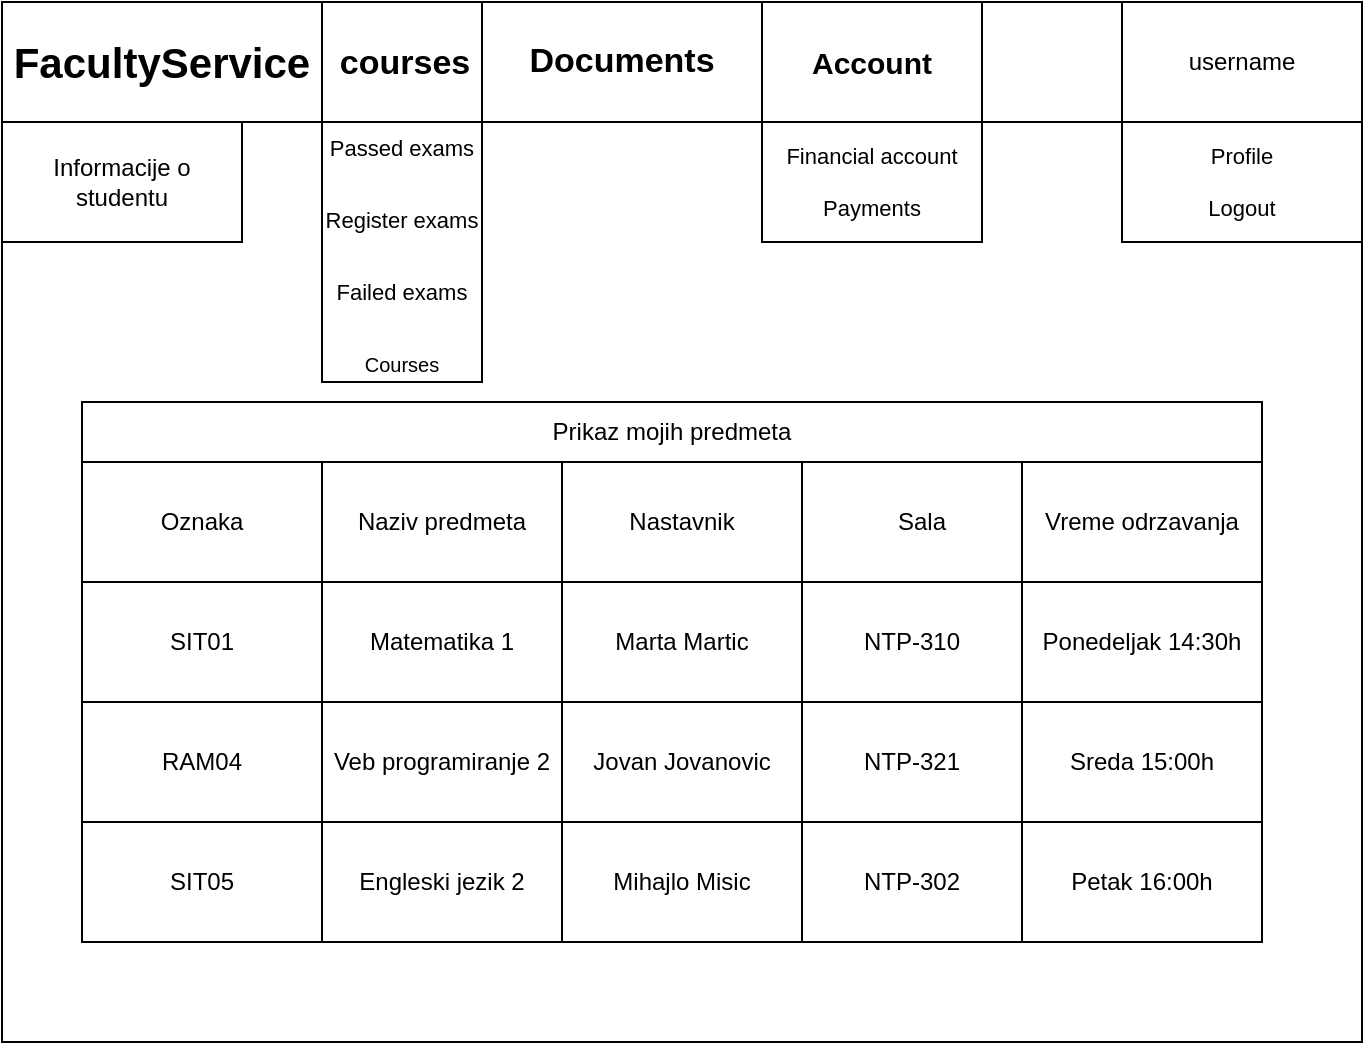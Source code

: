 <mxfile version="13.9.9" type="device"><diagram id="tduyC48xD5vBJLzquOEC" name="Page-1"><mxGraphModel dx="1024" dy="592" grid="1" gridSize="10" guides="1" tooltips="1" connect="1" arrows="1" fold="1" page="1" pageScale="1" pageWidth="850" pageHeight="1100" math="0" shadow="0"><root><mxCell id="0"/><mxCell id="1" parent="0"/><mxCell id="tqLKnSxhAWn-3I9Qmv0B-1" value="Prikaz svih predmeta" style="rounded=0;whiteSpace=wrap;html=1;" parent="1" vertex="1"><mxGeometry x="70" y="70" width="680" height="520" as="geometry"/></mxCell><mxCell id="tqLKnSxhAWn-3I9Qmv0B-2" value="" style="rounded=0;whiteSpace=wrap;html=1;" parent="1" vertex="1"><mxGeometry x="70" y="70" width="680" height="60" as="geometry"/></mxCell><mxCell id="tqLKnSxhAWn-3I9Qmv0B-4" value="" style="rounded=0;whiteSpace=wrap;html=1;" parent="1" vertex="1"><mxGeometry x="230" y="70" width="100" height="60" as="geometry"/></mxCell><mxCell id="tqLKnSxhAWn-3I9Qmv0B-5" value="&lt;b&gt;&lt;font style=&quot;font-size: 17px&quot;&gt;Documents&lt;/font&gt;&lt;/b&gt;" style="rounded=0;whiteSpace=wrap;html=1;" parent="1" vertex="1"><mxGeometry x="310" y="70" width="140" height="60" as="geometry"/></mxCell><mxCell id="tqLKnSxhAWn-3I9Qmv0B-6" value="Account" style="rounded=0;whiteSpace=wrap;html=1;fontStyle=1;fontSize=15;" parent="1" vertex="1"><mxGeometry x="450" y="70" width="110" height="60" as="geometry"/></mxCell><mxCell id="tqLKnSxhAWn-3I9Qmv0B-7" value="username" style="rounded=0;whiteSpace=wrap;html=1;" parent="1" vertex="1"><mxGeometry x="630" y="70" width="120" height="60" as="geometry"/></mxCell><mxCell id="tqLKnSxhAWn-3I9Qmv0B-8" value="&lt;b&gt;&lt;font style=&quot;font-size: 21px&quot;&gt;FacultyService&lt;/font&gt;&lt;/b&gt;" style="text;html=1;strokeColor=none;fillColor=none;align=center;verticalAlign=middle;whiteSpace=wrap;rounded=0;" parent="1" vertex="1"><mxGeometry x="70" y="90.25" width="160" height="19.5" as="geometry"/></mxCell><mxCell id="tqLKnSxhAWn-3I9Qmv0B-9" value="&lt;b&gt;&lt;font style=&quot;font-size: 17px&quot;&gt;courses&lt;/font&gt;&lt;/b&gt;" style="text;html=1;strokeColor=none;fillColor=none;align=center;verticalAlign=middle;whiteSpace=wrap;rounded=0;" parent="1" vertex="1"><mxGeometry x="250" y="90.25" width="42.5" height="21" as="geometry"/></mxCell><mxCell id="tqLKnSxhAWn-3I9Qmv0B-13" value="&lt;font style=&quot;font-size: 11px&quot;&gt;Passed exams&lt;br&gt;&lt;br&gt;&lt;/font&gt;&lt;font style=&quot;font-size: 11px&quot;&gt;Register exams&lt;br&gt;&lt;br&gt;&lt;/font&gt;&lt;font style=&quot;font-size: 11px&quot;&gt;Failed exams&lt;br&gt;&lt;br&gt;&lt;/font&gt;&lt;font size=&quot;1&quot;&gt;Courses&lt;/font&gt;" style="rounded=0;whiteSpace=wrap;html=1;fontSize=15;align=center;" parent="1" vertex="1"><mxGeometry x="230" y="130" width="80" height="130" as="geometry"/></mxCell><mxCell id="tqLKnSxhAWn-3I9Qmv0B-14" value="Financial account&lt;br&gt;&lt;br&gt;Payments" style="rounded=0;whiteSpace=wrap;html=1;fontSize=11;" parent="1" vertex="1"><mxGeometry x="450" y="130" width="110" height="60" as="geometry"/></mxCell><mxCell id="tqLKnSxhAWn-3I9Qmv0B-15" value="Profile&lt;br&gt;&lt;br&gt;Logout" style="rounded=0;whiteSpace=wrap;html=1;fontSize=11;align=center;" parent="1" vertex="1"><mxGeometry x="630" y="130" width="120" height="60" as="geometry"/></mxCell><mxCell id="tqLKnSxhAWn-3I9Qmv0B-16" value="" style="rounded=0;whiteSpace=wrap;html=1;fontSize=11;align=center;" parent="1" vertex="1"><mxGeometry x="110" y="300" width="590" height="240" as="geometry"/></mxCell><mxCell id="tqLKnSxhAWn-3I9Qmv0B-18" value="" style="rounded=0;whiteSpace=wrap;html=1;fontSize=11;align=center;" parent="1" vertex="1"><mxGeometry x="110" y="300" width="590" height="60" as="geometry"/></mxCell><mxCell id="tqLKnSxhAWn-3I9Qmv0B-19" value="" style="rounded=0;whiteSpace=wrap;html=1;fontSize=11;align=center;" parent="1" vertex="1"><mxGeometry x="110" y="360" width="590" height="60" as="geometry"/></mxCell><mxCell id="tqLKnSxhAWn-3I9Qmv0B-20" value="" style="rounded=0;whiteSpace=wrap;html=1;fontSize=11;align=center;" parent="1" vertex="1"><mxGeometry x="110" y="420" width="590" height="60" as="geometry"/></mxCell><mxCell id="f6Hyz6YiYzzlDfpTcy3W-1" value="Oznaka" style="rounded=0;whiteSpace=wrap;html=1;" parent="1" vertex="1"><mxGeometry x="110" y="300" width="120" height="60" as="geometry"/></mxCell><mxCell id="f6Hyz6YiYzzlDfpTcy3W-2" value="Naziv predmeta" style="rounded=0;whiteSpace=wrap;html=1;" parent="1" vertex="1"><mxGeometry x="230" y="300" width="120" height="60" as="geometry"/></mxCell><mxCell id="f6Hyz6YiYzzlDfpTcy3W-3" value="Nastavnik" style="rounded=0;whiteSpace=wrap;html=1;" parent="1" vertex="1"><mxGeometry x="350" y="300" width="120" height="60" as="geometry"/></mxCell><mxCell id="f6Hyz6YiYzzlDfpTcy3W-4" value="Sala" style="rounded=0;whiteSpace=wrap;html=1;" parent="1" vertex="1"><mxGeometry x="470" y="300" width="120" height="60" as="geometry"/></mxCell><mxCell id="f6Hyz6YiYzzlDfpTcy3W-5" value="Vreme odrzavanja" style="rounded=0;whiteSpace=wrap;html=1;" parent="1" vertex="1"><mxGeometry x="580" y="300" width="120" height="60" as="geometry"/></mxCell><mxCell id="f6Hyz6YiYzzlDfpTcy3W-6" value="SIT01" style="rounded=0;whiteSpace=wrap;html=1;" parent="1" vertex="1"><mxGeometry x="110" y="360" width="120" height="60" as="geometry"/></mxCell><mxCell id="f6Hyz6YiYzzlDfpTcy3W-7" value="RAM04" style="rounded=0;whiteSpace=wrap;html=1;" parent="1" vertex="1"><mxGeometry x="110" y="420" width="120" height="60" as="geometry"/></mxCell><mxCell id="f6Hyz6YiYzzlDfpTcy3W-8" value="SIT05" style="rounded=0;whiteSpace=wrap;html=1;" parent="1" vertex="1"><mxGeometry x="110" y="480" width="120" height="60" as="geometry"/></mxCell><mxCell id="f6Hyz6YiYzzlDfpTcy3W-9" value="Matematika 1" style="rounded=0;whiteSpace=wrap;html=1;" parent="1" vertex="1"><mxGeometry x="230" y="360" width="120" height="60" as="geometry"/></mxCell><mxCell id="f6Hyz6YiYzzlDfpTcy3W-10" value="Veb programiranje 2" style="rounded=0;whiteSpace=wrap;html=1;" parent="1" vertex="1"><mxGeometry x="230" y="420" width="120" height="60" as="geometry"/></mxCell><mxCell id="f6Hyz6YiYzzlDfpTcy3W-11" value="Engleski jezik 2" style="rounded=0;whiteSpace=wrap;html=1;" parent="1" vertex="1"><mxGeometry x="230" y="480" width="120" height="60" as="geometry"/></mxCell><mxCell id="f6Hyz6YiYzzlDfpTcy3W-12" value="Marta Martic" style="rounded=0;whiteSpace=wrap;html=1;" parent="1" vertex="1"><mxGeometry x="350" y="360" width="120" height="60" as="geometry"/></mxCell><mxCell id="f6Hyz6YiYzzlDfpTcy3W-13" value="Jovan Jovanovic" style="rounded=0;whiteSpace=wrap;html=1;" parent="1" vertex="1"><mxGeometry x="350" y="420" width="120" height="60" as="geometry"/></mxCell><mxCell id="f6Hyz6YiYzzlDfpTcy3W-14" value="Mihajlo Misic" style="rounded=0;whiteSpace=wrap;html=1;" parent="1" vertex="1"><mxGeometry x="350" y="480" width="120" height="60" as="geometry"/></mxCell><mxCell id="f6Hyz6YiYzzlDfpTcy3W-15" value="NTP-310" style="rounded=0;whiteSpace=wrap;html=1;" parent="1" vertex="1"><mxGeometry x="470" y="360" width="110" height="60" as="geometry"/></mxCell><mxCell id="f6Hyz6YiYzzlDfpTcy3W-16" value="NTP-321" style="rounded=0;whiteSpace=wrap;html=1;" parent="1" vertex="1"><mxGeometry x="470" y="420" width="110" height="60" as="geometry"/></mxCell><mxCell id="f6Hyz6YiYzzlDfpTcy3W-17" value="NTP-302" style="rounded=0;whiteSpace=wrap;html=1;" parent="1" vertex="1"><mxGeometry x="470" y="480" width="110" height="60" as="geometry"/></mxCell><mxCell id="f6Hyz6YiYzzlDfpTcy3W-18" value="Ponedeljak 14:30h" style="rounded=0;whiteSpace=wrap;html=1;" parent="1" vertex="1"><mxGeometry x="580" y="360" width="120" height="60" as="geometry"/></mxCell><mxCell id="f6Hyz6YiYzzlDfpTcy3W-19" value="Sreda 15:00h" style="rounded=0;whiteSpace=wrap;html=1;" parent="1" vertex="1"><mxGeometry x="580" y="420" width="120" height="60" as="geometry"/></mxCell><mxCell id="f6Hyz6YiYzzlDfpTcy3W-20" value="Petak 16:00h" style="rounded=0;whiteSpace=wrap;html=1;" parent="1" vertex="1"><mxGeometry x="580" y="480" width="120" height="60" as="geometry"/></mxCell><mxCell id="mFMeq2EKfiXHOz9PqCpd-1" value="Prikaz mojih predmeta" style="rounded=0;whiteSpace=wrap;html=1;" parent="1" vertex="1"><mxGeometry x="110" y="270" width="590" height="30" as="geometry"/></mxCell><mxCell id="5Jv81EgtNwZ2DxAey7FJ-1" value="Informacije o studentu" style="rounded=0;whiteSpace=wrap;html=1;" parent="1" vertex="1"><mxGeometry x="70" y="130" width="120" height="60" as="geometry"/></mxCell></root></mxGraphModel></diagram></mxfile>
